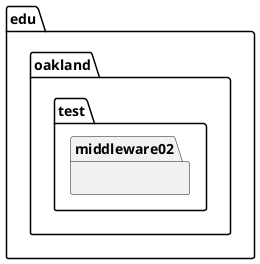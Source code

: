 @startuml Middleware02TestPackage_InternalDependencies

package edu.oakland.test.middleware02 {
    
}

@enduml